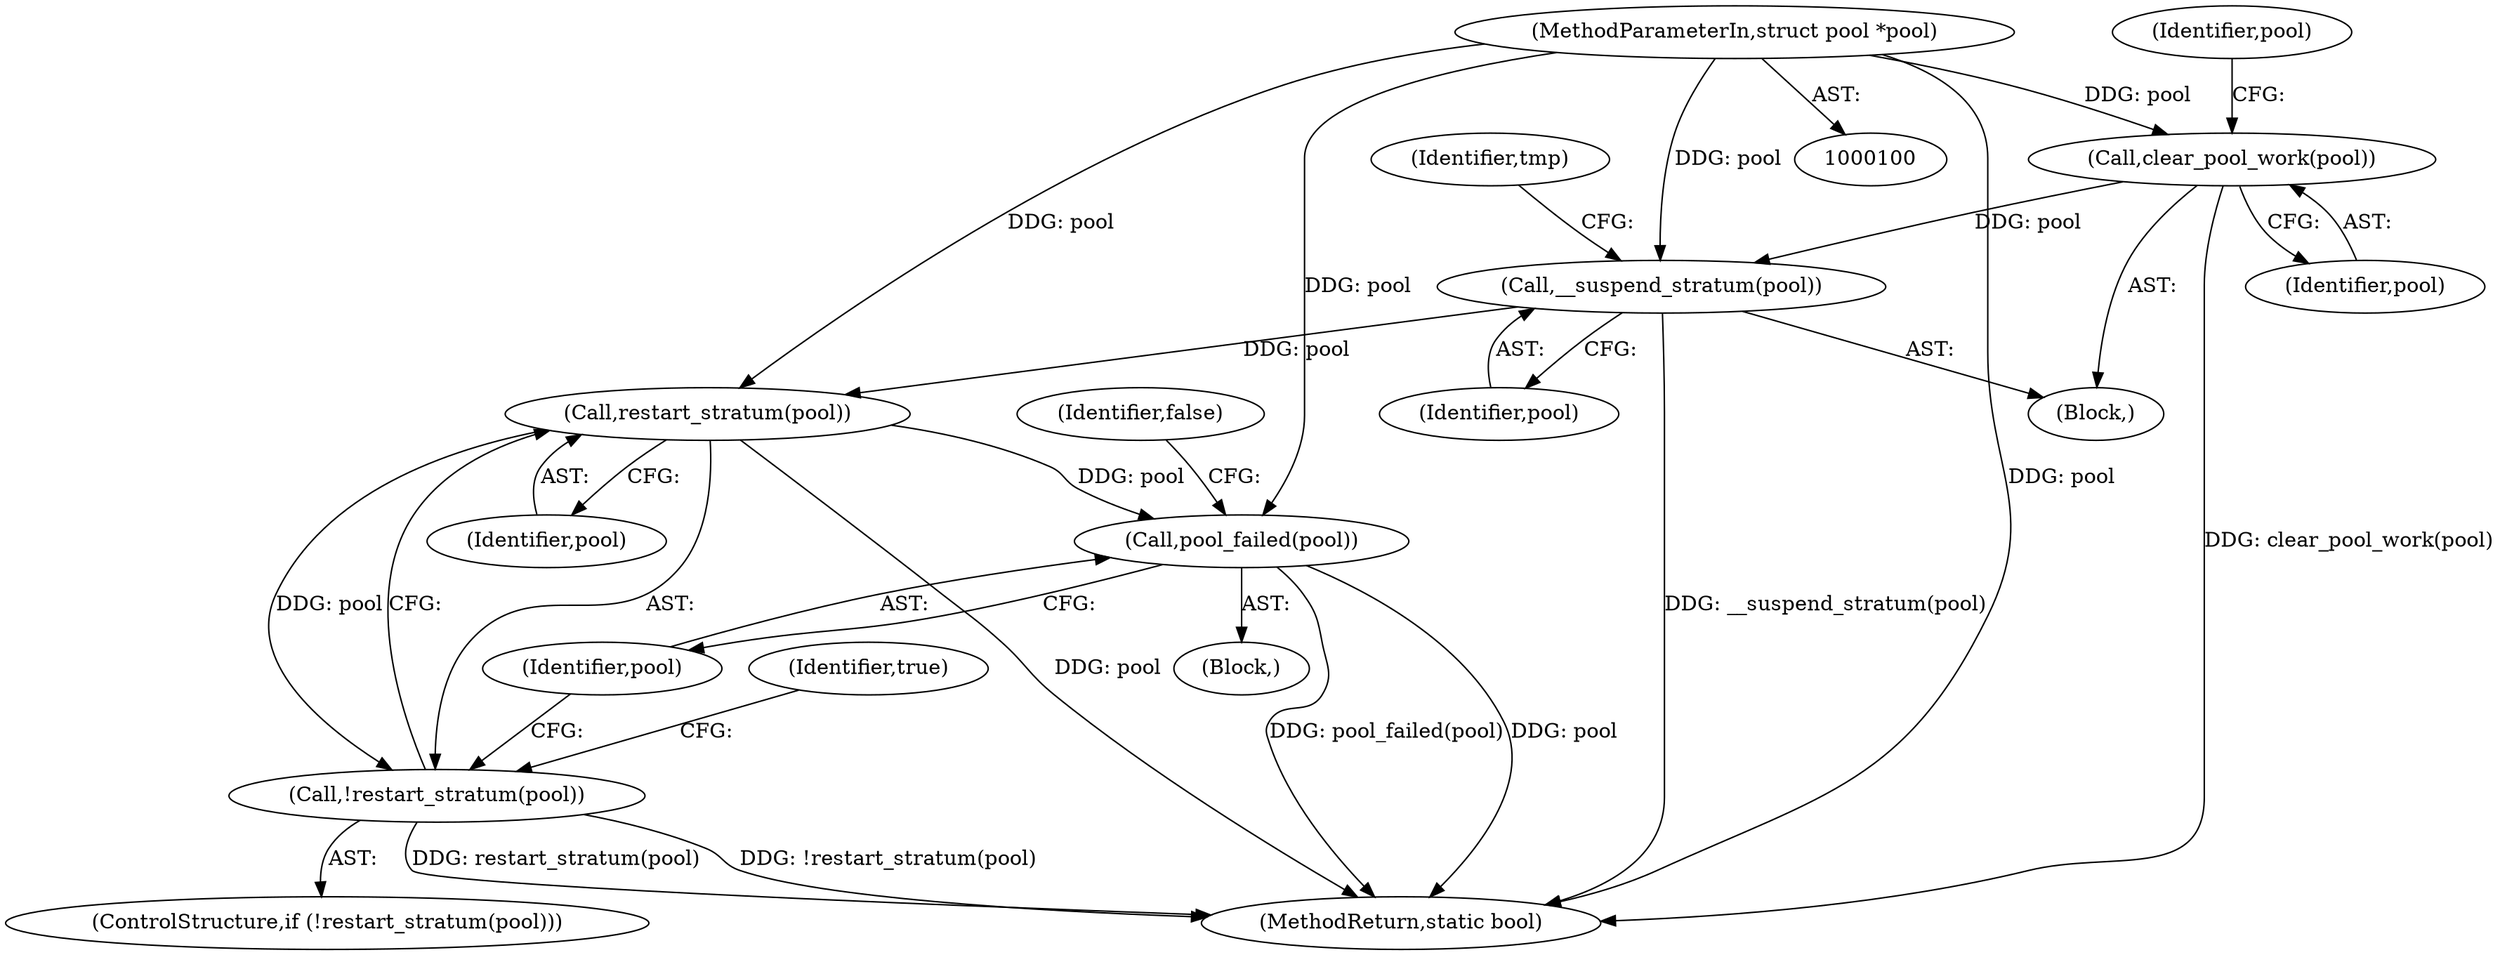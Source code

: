 digraph "0_cgminer_e1c5050734123973b99d181c45e74b2cbb00272e_2@pointer" {
"1000219" [label="(Call,clear_pool_work(pool))"];
"1000101" [label="(MethodParameterIn,struct pool *pool)"];
"1000226" [label="(Call,__suspend_stratum(pool))"];
"1000266" [label="(Call,restart_stratum(pool))"];
"1000265" [label="(Call,!restart_stratum(pool))"];
"1000269" [label="(Call,pool_failed(pool))"];
"1000227" [label="(Identifier,pool)"];
"1000272" [label="(Identifier,false)"];
"1000266" [label="(Call,restart_stratum(pool))"];
"1000275" [label="(MethodReturn,static bool)"];
"1000103" [label="(Block,)"];
"1000269" [label="(Call,pool_failed(pool))"];
"1000224" [label="(Identifier,pool)"];
"1000220" [label="(Identifier,pool)"];
"1000229" [label="(Identifier,tmp)"];
"1000267" [label="(Identifier,pool)"];
"1000268" [label="(Block,)"];
"1000265" [label="(Call,!restart_stratum(pool))"];
"1000101" [label="(MethodParameterIn,struct pool *pool)"];
"1000270" [label="(Identifier,pool)"];
"1000274" [label="(Identifier,true)"];
"1000226" [label="(Call,__suspend_stratum(pool))"];
"1000264" [label="(ControlStructure,if (!restart_stratum(pool)))"];
"1000219" [label="(Call,clear_pool_work(pool))"];
"1000219" -> "1000103"  [label="AST: "];
"1000219" -> "1000220"  [label="CFG: "];
"1000220" -> "1000219"  [label="AST: "];
"1000224" -> "1000219"  [label="CFG: "];
"1000219" -> "1000275"  [label="DDG: clear_pool_work(pool)"];
"1000101" -> "1000219"  [label="DDG: pool"];
"1000219" -> "1000226"  [label="DDG: pool"];
"1000101" -> "1000100"  [label="AST: "];
"1000101" -> "1000275"  [label="DDG: pool"];
"1000101" -> "1000226"  [label="DDG: pool"];
"1000101" -> "1000266"  [label="DDG: pool"];
"1000101" -> "1000269"  [label="DDG: pool"];
"1000226" -> "1000103"  [label="AST: "];
"1000226" -> "1000227"  [label="CFG: "];
"1000227" -> "1000226"  [label="AST: "];
"1000229" -> "1000226"  [label="CFG: "];
"1000226" -> "1000275"  [label="DDG: __suspend_stratum(pool)"];
"1000226" -> "1000266"  [label="DDG: pool"];
"1000266" -> "1000265"  [label="AST: "];
"1000266" -> "1000267"  [label="CFG: "];
"1000267" -> "1000266"  [label="AST: "];
"1000265" -> "1000266"  [label="CFG: "];
"1000266" -> "1000275"  [label="DDG: pool"];
"1000266" -> "1000265"  [label="DDG: pool"];
"1000266" -> "1000269"  [label="DDG: pool"];
"1000265" -> "1000264"  [label="AST: "];
"1000270" -> "1000265"  [label="CFG: "];
"1000274" -> "1000265"  [label="CFG: "];
"1000265" -> "1000275"  [label="DDG: !restart_stratum(pool)"];
"1000265" -> "1000275"  [label="DDG: restart_stratum(pool)"];
"1000269" -> "1000268"  [label="AST: "];
"1000269" -> "1000270"  [label="CFG: "];
"1000270" -> "1000269"  [label="AST: "];
"1000272" -> "1000269"  [label="CFG: "];
"1000269" -> "1000275"  [label="DDG: pool_failed(pool)"];
"1000269" -> "1000275"  [label="DDG: pool"];
}
